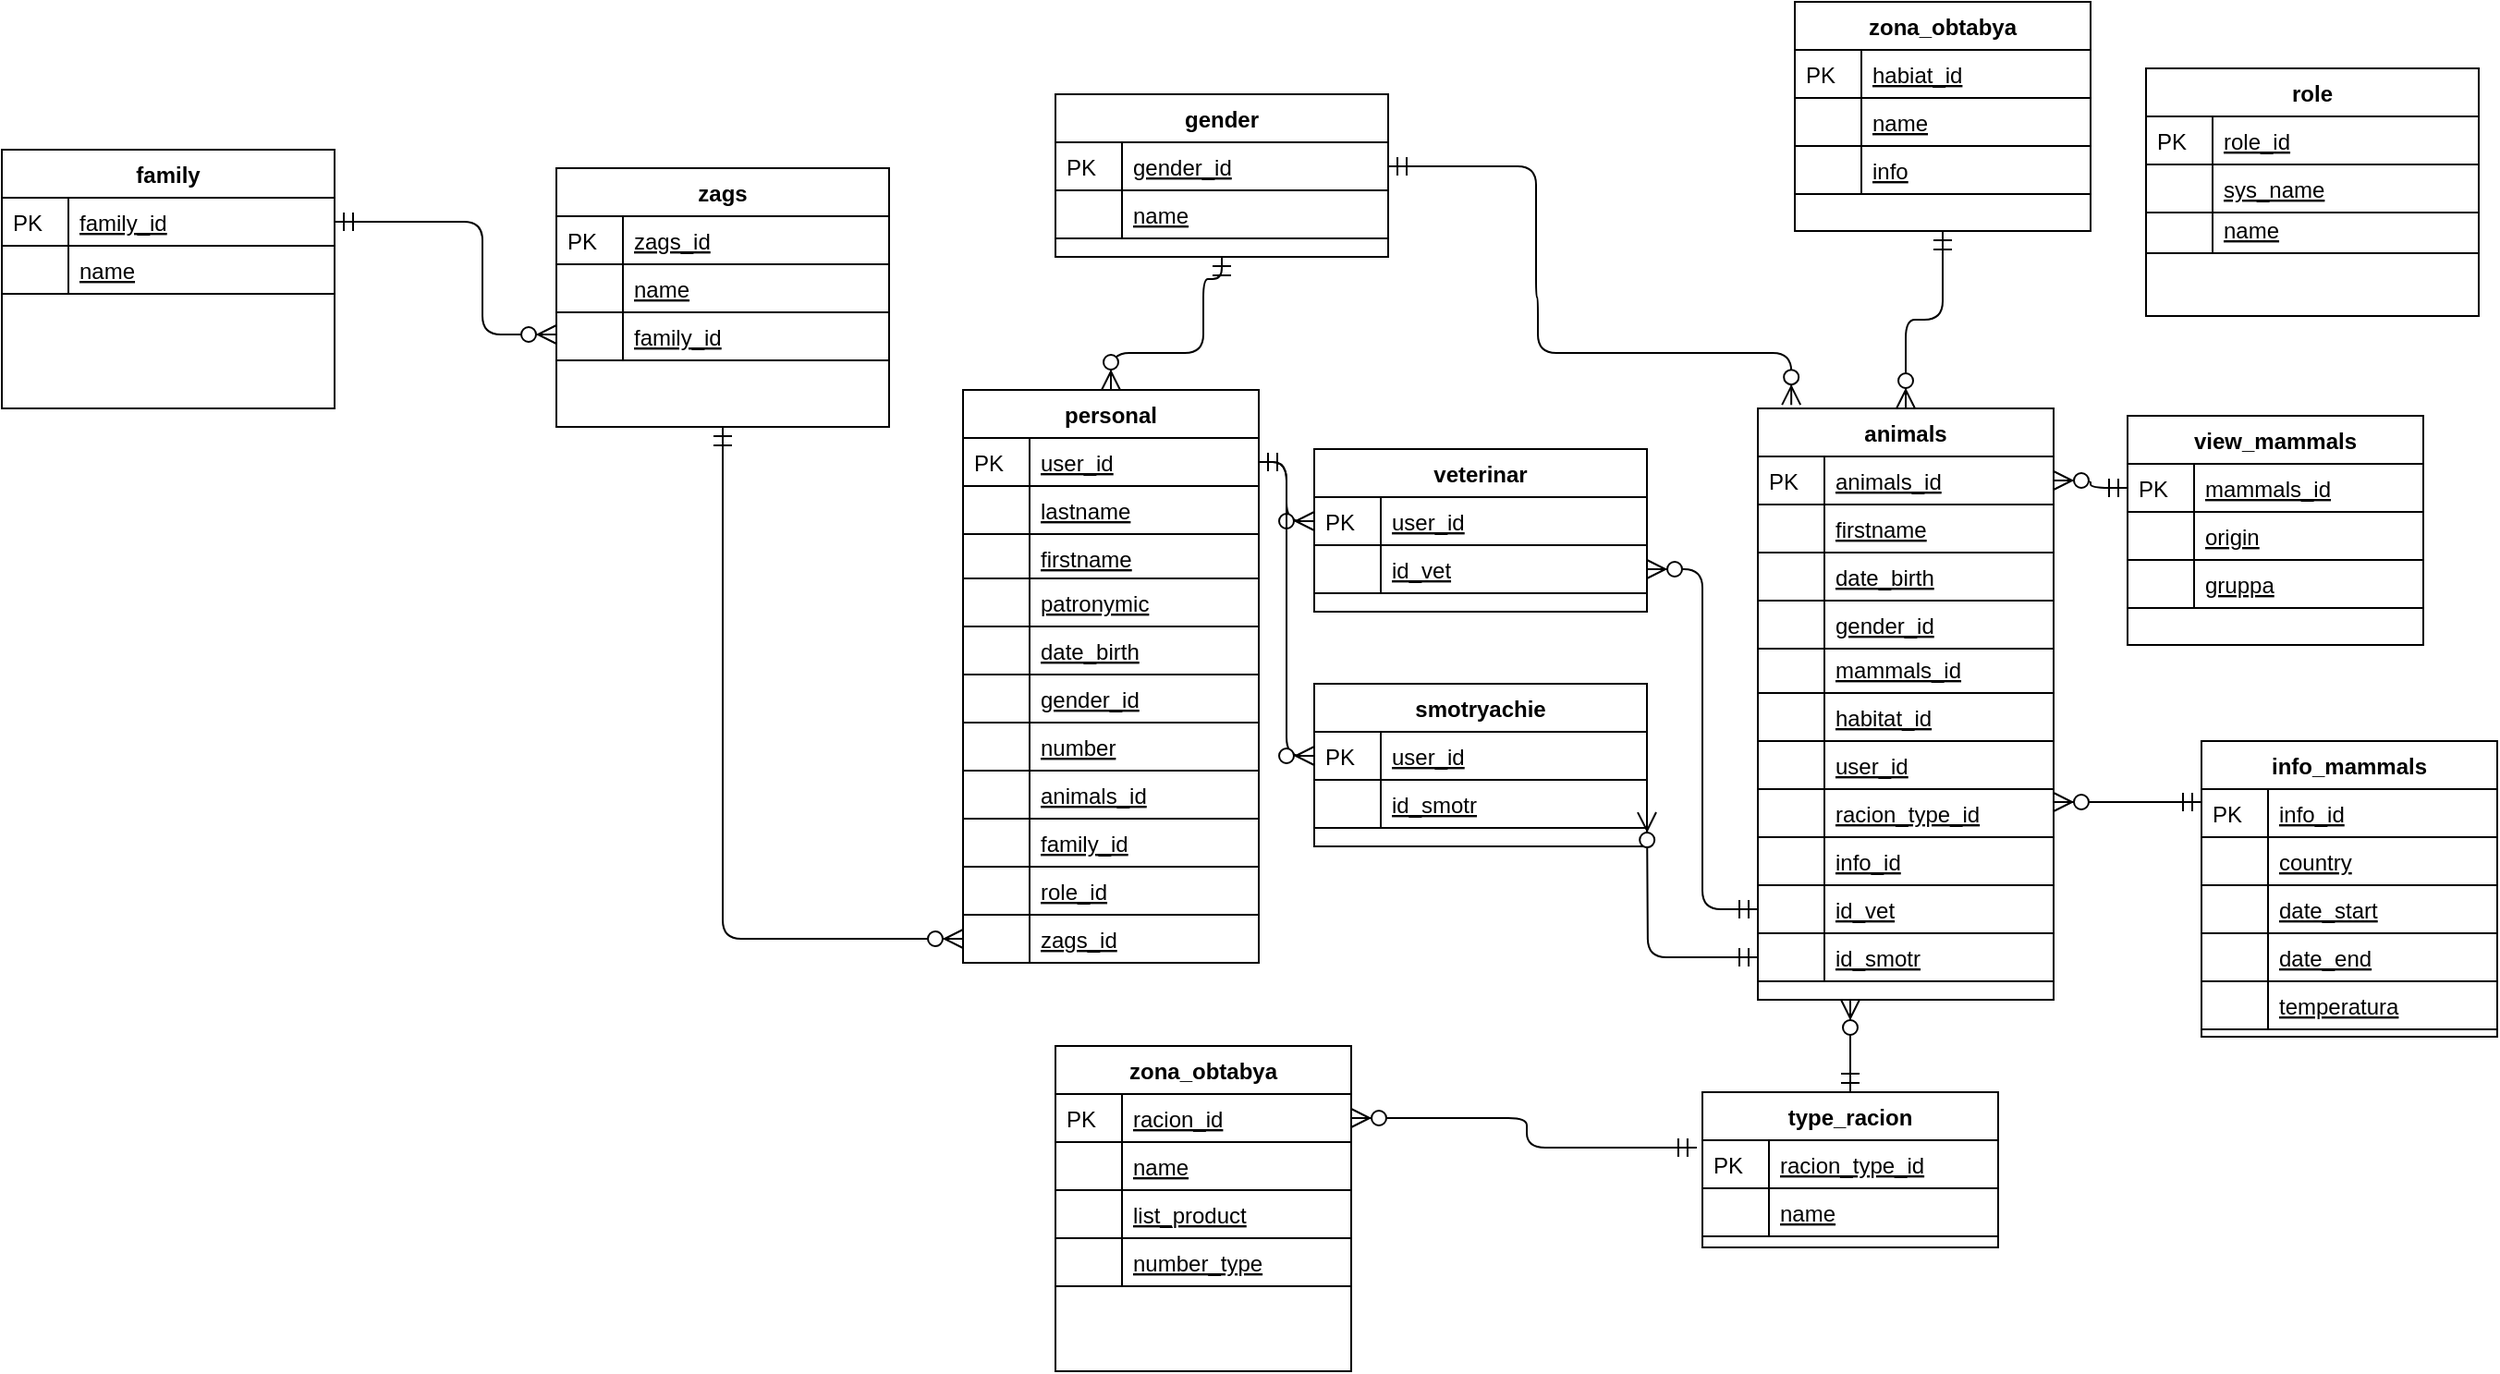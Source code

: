 <mxfile version="13.1.14" type="device"><diagram id="C5RBs43oDa-KdzZeNtuy" name="Page-1"><mxGraphModel dx="2858" dy="2233" grid="1" gridSize="10" guides="1" tooltips="1" connect="1" arrows="1" fold="1" page="1" pageScale="1" pageWidth="827" pageHeight="1169" math="0" shadow="0"><root><mxCell id="WIyWlLk6GJQsqaUBKTNV-0"/><mxCell id="WIyWlLk6GJQsqaUBKTNV-1" parent="WIyWlLk6GJQsqaUBKTNV-0"/><mxCell id="k5dxkD3TP-Upw1OrY1MJ-36" value="mammals_id" style="shape=partialRectangle;top=0;left=0;right=0;bottom=1;align=left;verticalAlign=top;fillColor=none;spacingLeft=40;spacingRight=4;overflow=hidden;rotatable=0;points=[[0,0.5],[1,0.5]];portConstraint=eastwest;dropTarget=0;rounded=0;shadow=0;strokeWidth=1;fontStyle=4" vertex="1" parent="WIyWlLk6GJQsqaUBKTNV-1"><mxGeometry x="510" y="-802" width="160" height="26" as="geometry"/></mxCell><mxCell id="k5dxkD3TP-Upw1OrY1MJ-37" value="" style="shape=partialRectangle;top=0;left=0;bottom=0;fillColor=none;align=left;verticalAlign=top;spacingLeft=4;spacingRight=4;overflow=hidden;rotatable=0;points=[];portConstraint=eastwest;part=1;" vertex="1" connectable="0" parent="k5dxkD3TP-Upw1OrY1MJ-36"><mxGeometry width="36" height="26" as="geometry"/></mxCell><mxCell id="k5dxkD3TP-Upw1OrY1MJ-38" value="user_id" style="shape=partialRectangle;top=0;left=0;right=0;bottom=1;align=left;verticalAlign=top;fillColor=none;spacingLeft=40;spacingRight=4;overflow=hidden;rotatable=0;points=[[0,0.5],[1,0.5]];portConstraint=eastwest;dropTarget=0;rounded=0;shadow=0;strokeWidth=1;fontStyle=4" vertex="1" parent="WIyWlLk6GJQsqaUBKTNV-1"><mxGeometry x="510" y="-750" width="160" height="26" as="geometry"/></mxCell><mxCell id="k5dxkD3TP-Upw1OrY1MJ-39" value="" style="shape=partialRectangle;top=0;left=0;bottom=0;fillColor=none;align=left;verticalAlign=top;spacingLeft=4;spacingRight=4;overflow=hidden;rotatable=0;points=[];portConstraint=eastwest;part=1;" vertex="1" connectable="0" parent="k5dxkD3TP-Upw1OrY1MJ-38"><mxGeometry width="36" height="26" as="geometry"/></mxCell><mxCell id="k5dxkD3TP-Upw1OrY1MJ-42" value="habitat_id" style="shape=partialRectangle;top=0;left=0;right=0;bottom=1;align=left;verticalAlign=top;fillColor=none;spacingLeft=40;spacingRight=4;overflow=hidden;rotatable=0;points=[[0,0.5],[1,0.5]];portConstraint=eastwest;dropTarget=0;rounded=0;shadow=0;strokeWidth=1;fontStyle=4" vertex="1" parent="WIyWlLk6GJQsqaUBKTNV-1"><mxGeometry x="510" y="-776" width="160" height="26" as="geometry"/></mxCell><mxCell id="k5dxkD3TP-Upw1OrY1MJ-43" value="" style="shape=partialRectangle;top=0;left=0;bottom=0;fillColor=none;align=left;verticalAlign=top;spacingLeft=4;spacingRight=4;overflow=hidden;rotatable=0;points=[];portConstraint=eastwest;part=1;" vertex="1" connectable="0" parent="k5dxkD3TP-Upw1OrY1MJ-42"><mxGeometry width="36" height="26" as="geometry"/></mxCell><mxCell id="k5dxkD3TP-Upw1OrY1MJ-46" value="racion_type_id" style="shape=partialRectangle;top=0;left=0;right=0;bottom=1;align=left;verticalAlign=top;fillColor=none;spacingLeft=40;spacingRight=4;overflow=hidden;rotatable=0;points=[[0,0.5],[1,0.5]];portConstraint=eastwest;dropTarget=0;rounded=0;shadow=0;strokeWidth=1;fontStyle=4" vertex="1" parent="WIyWlLk6GJQsqaUBKTNV-1"><mxGeometry x="510" y="-724" width="160" height="26" as="geometry"/></mxCell><mxCell id="k5dxkD3TP-Upw1OrY1MJ-47" value="" style="shape=partialRectangle;top=0;left=0;bottom=0;fillColor=none;align=left;verticalAlign=top;spacingLeft=4;spacingRight=4;overflow=hidden;rotatable=0;points=[];portConstraint=eastwest;part=1;" vertex="1" connectable="0" parent="k5dxkD3TP-Upw1OrY1MJ-46"><mxGeometry width="36" height="26" as="geometry"/></mxCell><mxCell id="k5dxkD3TP-Upw1OrY1MJ-48" value="animals_id" style="shape=partialRectangle;top=0;left=0;right=0;bottom=1;align=left;verticalAlign=top;fillColor=none;spacingLeft=40;spacingRight=4;overflow=hidden;rotatable=0;points=[[0,0.5],[1,0.5]];portConstraint=eastwest;dropTarget=0;rounded=0;shadow=0;strokeWidth=1;fontStyle=4" vertex="1" parent="WIyWlLk6GJQsqaUBKTNV-1"><mxGeometry x="80" y="-734" width="160" height="26" as="geometry"/></mxCell><mxCell id="k5dxkD3TP-Upw1OrY1MJ-49" value="" style="shape=partialRectangle;top=0;left=0;bottom=0;fillColor=none;align=left;verticalAlign=top;spacingLeft=4;spacingRight=4;overflow=hidden;rotatable=0;points=[];portConstraint=eastwest;part=1;" vertex="1" connectable="0" parent="k5dxkD3TP-Upw1OrY1MJ-48"><mxGeometry width="36" height="26" as="geometry"/></mxCell><mxCell id="k5dxkD3TP-Upw1OrY1MJ-14" value="gender_id" style="shape=partialRectangle;top=0;left=0;right=0;bottom=1;align=left;verticalAlign=top;fillColor=none;spacingLeft=40;spacingRight=4;overflow=hidden;rotatable=0;points=[[0,0.5],[1,0.5]];portConstraint=eastwest;dropTarget=0;rounded=0;shadow=0;strokeWidth=1;fontStyle=4" vertex="1" parent="WIyWlLk6GJQsqaUBKTNV-1"><mxGeometry x="80" y="-786" width="160" height="26" as="geometry"/></mxCell><mxCell id="k5dxkD3TP-Upw1OrY1MJ-15" value="" style="shape=partialRectangle;top=0;left=0;bottom=0;fillColor=none;align=left;verticalAlign=top;spacingLeft=4;spacingRight=4;overflow=hidden;rotatable=0;points=[];portConstraint=eastwest;part=1;" vertex="1" connectable="0" parent="k5dxkD3TP-Upw1OrY1MJ-14"><mxGeometry width="36" height="26" as="geometry"/></mxCell><mxCell id="k5dxkD3TP-Upw1OrY1MJ-12" value="number" style="shape=partialRectangle;top=0;left=0;right=0;bottom=1;align=left;verticalAlign=top;fillColor=none;spacingLeft=40;spacingRight=4;overflow=hidden;rotatable=0;points=[[0,0.5],[1,0.5]];portConstraint=eastwest;dropTarget=0;rounded=0;shadow=0;strokeWidth=1;fontStyle=4" vertex="1" parent="WIyWlLk6GJQsqaUBKTNV-1"><mxGeometry x="80" y="-760" width="160" height="26" as="geometry"/></mxCell><mxCell id="k5dxkD3TP-Upw1OrY1MJ-13" value="" style="shape=partialRectangle;top=0;left=0;bottom=0;fillColor=none;align=left;verticalAlign=top;spacingLeft=4;spacingRight=4;overflow=hidden;rotatable=0;points=[];portConstraint=eastwest;part=1;" vertex="1" connectable="0" parent="k5dxkD3TP-Upw1OrY1MJ-12"><mxGeometry width="36" height="26" as="geometry"/></mxCell><mxCell id="k5dxkD3TP-Upw1OrY1MJ-18" value="family_id" style="shape=partialRectangle;top=0;left=0;right=0;bottom=1;align=left;verticalAlign=top;fillColor=none;spacingLeft=40;spacingRight=4;overflow=hidden;rotatable=0;points=[[0,0.5],[1,0.5]];portConstraint=eastwest;dropTarget=0;rounded=0;shadow=0;strokeWidth=1;fontStyle=4" vertex="1" parent="WIyWlLk6GJQsqaUBKTNV-1"><mxGeometry x="80" y="-708" width="160" height="26" as="geometry"/></mxCell><mxCell id="k5dxkD3TP-Upw1OrY1MJ-19" value="" style="shape=partialRectangle;top=0;left=0;bottom=0;fillColor=none;align=left;verticalAlign=top;spacingLeft=4;spacingRight=4;overflow=hidden;rotatable=0;points=[];portConstraint=eastwest;part=1;" vertex="1" connectable="0" parent="k5dxkD3TP-Upw1OrY1MJ-18"><mxGeometry width="36" height="26" as="geometry"/></mxCell><mxCell id="k5dxkD3TP-Upw1OrY1MJ-22" value="role_id" style="shape=partialRectangle;top=0;left=0;right=0;bottom=1;align=left;verticalAlign=top;fillColor=none;spacingLeft=40;spacingRight=4;overflow=hidden;rotatable=0;points=[[0,0.5],[1,0.5]];portConstraint=eastwest;dropTarget=0;rounded=0;shadow=0;strokeWidth=1;fontStyle=4" vertex="1" parent="WIyWlLk6GJQsqaUBKTNV-1"><mxGeometry x="80" y="-682" width="160" height="26" as="geometry"/></mxCell><mxCell id="k5dxkD3TP-Upw1OrY1MJ-23" value="" style="shape=partialRectangle;top=0;left=0;bottom=0;fillColor=none;align=left;verticalAlign=top;spacingLeft=4;spacingRight=4;overflow=hidden;rotatable=0;points=[];portConstraint=eastwest;part=1;" vertex="1" connectable="0" parent="k5dxkD3TP-Upw1OrY1MJ-22"><mxGeometry width="36" height="26" as="geometry"/></mxCell><mxCell id="k5dxkD3TP-Upw1OrY1MJ-8" value="date_birth" style="shape=partialRectangle;top=0;left=0;right=0;bottom=1;align=left;verticalAlign=top;fillColor=none;spacingLeft=40;spacingRight=4;overflow=hidden;rotatable=0;points=[[0,0.5],[1,0.5]];portConstraint=eastwest;dropTarget=0;rounded=0;shadow=0;strokeWidth=1;fontStyle=4" vertex="1" parent="WIyWlLk6GJQsqaUBKTNV-1"><mxGeometry x="80" y="-812" width="160" height="26" as="geometry"/></mxCell><mxCell id="k5dxkD3TP-Upw1OrY1MJ-9" value="" style="shape=partialRectangle;top=0;left=0;bottom=0;fillColor=none;align=left;verticalAlign=top;spacingLeft=4;spacingRight=4;overflow=hidden;rotatable=0;points=[];portConstraint=eastwest;part=1;" vertex="1" connectable="0" parent="k5dxkD3TP-Upw1OrY1MJ-8"><mxGeometry width="36" height="26" as="geometry"/></mxCell><mxCell id="k5dxkD3TP-Upw1OrY1MJ-2" value="zags_id" style="shape=partialRectangle;top=0;left=0;right=0;bottom=1;align=left;verticalAlign=top;fillColor=none;spacingLeft=40;spacingRight=4;overflow=hidden;rotatable=0;points=[[0,0.5],[1,0.5]];portConstraint=eastwest;dropTarget=0;rounded=0;shadow=0;strokeWidth=1;fontStyle=4" vertex="1" parent="WIyWlLk6GJQsqaUBKTNV-1"><mxGeometry x="80" y="-656" width="160" height="26" as="geometry"/></mxCell><mxCell id="k5dxkD3TP-Upw1OrY1MJ-3" value="" style="shape=partialRectangle;top=0;left=0;bottom=0;fillColor=none;align=left;verticalAlign=top;spacingLeft=4;spacingRight=4;overflow=hidden;rotatable=0;points=[];portConstraint=eastwest;part=1;" vertex="1" connectable="0" parent="k5dxkD3TP-Upw1OrY1MJ-2"><mxGeometry width="36" height="26" as="geometry"/></mxCell><mxCell id="k5dxkD3TP-Upw1OrY1MJ-50" value="info_id" style="shape=partialRectangle;top=0;left=0;right=0;bottom=1;align=left;verticalAlign=top;fillColor=none;spacingLeft=40;spacingRight=4;overflow=hidden;rotatable=0;points=[[0,0.5],[1,0.5]];portConstraint=eastwest;dropTarget=0;rounded=0;shadow=0;strokeWidth=1;fontStyle=4" vertex="1" parent="WIyWlLk6GJQsqaUBKTNV-1"><mxGeometry x="510" y="-698" width="160" height="26" as="geometry"/></mxCell><mxCell id="k5dxkD3TP-Upw1OrY1MJ-51" value="" style="shape=partialRectangle;top=0;left=0;bottom=0;fillColor=none;align=left;verticalAlign=top;spacingLeft=4;spacingRight=4;overflow=hidden;rotatable=0;points=[];portConstraint=eastwest;part=1;" vertex="1" connectable="0" parent="k5dxkD3TP-Upw1OrY1MJ-50"><mxGeometry width="36" height="26" as="geometry"/></mxCell><mxCell id="k5dxkD3TP-Upw1OrY1MJ-52" value="gender" style="swimlane;fontStyle=1;childLayout=stackLayout;horizontal=1;startSize=26;horizontalStack=0;resizeParent=1;resizeLast=0;collapsible=1;marginBottom=0;rounded=0;shadow=0;strokeWidth=1;" vertex="1" parent="WIyWlLk6GJQsqaUBKTNV-1"><mxGeometry x="130" y="-1100" width="180" height="88" as="geometry"><mxRectangle x="260" y="80" width="160" height="26" as="alternateBounds"/></mxGeometry></mxCell><mxCell id="k5dxkD3TP-Upw1OrY1MJ-62" value="gender_id" style="shape=partialRectangle;top=0;left=0;right=0;bottom=1;align=left;verticalAlign=top;fillColor=none;spacingLeft=40;spacingRight=4;overflow=hidden;rotatable=0;points=[[0,0.5],[1,0.5]];portConstraint=eastwest;dropTarget=0;rounded=0;shadow=0;strokeWidth=1;fontStyle=4" vertex="1" parent="k5dxkD3TP-Upw1OrY1MJ-52"><mxGeometry y="26" width="180" height="26" as="geometry"/></mxCell><mxCell id="k5dxkD3TP-Upw1OrY1MJ-63" value="PK" style="shape=partialRectangle;top=0;left=0;bottom=0;fillColor=none;align=left;verticalAlign=top;spacingLeft=4;spacingRight=4;overflow=hidden;rotatable=0;points=[];portConstraint=eastwest;part=1;" vertex="1" connectable="0" parent="k5dxkD3TP-Upw1OrY1MJ-62"><mxGeometry width="36" height="26" as="geometry"/></mxCell><mxCell id="k5dxkD3TP-Upw1OrY1MJ-64" value="name" style="shape=partialRectangle;top=0;left=0;right=0;bottom=1;align=left;verticalAlign=top;fillColor=none;spacingLeft=40;spacingRight=4;overflow=hidden;rotatable=0;points=[[0,0.5],[1,0.5]];portConstraint=eastwest;dropTarget=0;rounded=0;shadow=0;strokeWidth=1;fontStyle=4" vertex="1" parent="k5dxkD3TP-Upw1OrY1MJ-52"><mxGeometry y="52" width="180" height="26" as="geometry"/></mxCell><mxCell id="k5dxkD3TP-Upw1OrY1MJ-65" value="" style="shape=partialRectangle;top=0;left=0;bottom=0;fillColor=none;align=left;verticalAlign=top;spacingLeft=4;spacingRight=4;overflow=hidden;rotatable=0;points=[];portConstraint=eastwest;part=1;" vertex="1" connectable="0" parent="k5dxkD3TP-Upw1OrY1MJ-64"><mxGeometry width="36" height="26" as="geometry"/></mxCell><mxCell id="k5dxkD3TP-Upw1OrY1MJ-67" value="" style="edgeStyle=orthogonalEdgeStyle;endArrow=ERzeroToMany;startArrow=ERmandOne;shadow=0;strokeWidth=1;endSize=8;startSize=8;exitX=0.5;exitY=1;exitDx=0;exitDy=0;entryX=0.5;entryY=0;entryDx=0;entryDy=0;" edge="1" parent="WIyWlLk6GJQsqaUBKTNV-1" source="k5dxkD3TP-Upw1OrY1MJ-52" target="zkfFHV4jXpPFQw0GAbJ--51"><mxGeometry width="100" height="100" relative="1" as="geometry"><mxPoint x="220" y="-970" as="sourcePoint"/><mxPoint x="160" y="-950" as="targetPoint"/><Array as="points"><mxPoint x="220" y="-1000"/><mxPoint x="210" y="-1000"/><mxPoint x="210" y="-960"/><mxPoint x="160" y="-960"/></Array></mxGeometry></mxCell><mxCell id="k5dxkD3TP-Upw1OrY1MJ-68" value="" style="edgeStyle=orthogonalEdgeStyle;endArrow=ERzeroToMany;startArrow=ERmandOne;shadow=0;strokeWidth=1;endSize=8;startSize=8;exitX=1;exitY=0.5;exitDx=0;exitDy=0;entryX=0.113;entryY=-0.006;entryDx=0;entryDy=0;entryPerimeter=0;" edge="1" parent="WIyWlLk6GJQsqaUBKTNV-1" source="k5dxkD3TP-Upw1OrY1MJ-62" target="zkfFHV4jXpPFQw0GAbJ--56"><mxGeometry width="100" height="100" relative="1" as="geometry"><mxPoint x="390" y="-1002" as="sourcePoint"/><mxPoint x="391" y="-950" as="targetPoint"/><Array as="points"><mxPoint x="390" y="-1061"/><mxPoint x="390" y="-990"/><mxPoint x="391" y="-990"/><mxPoint x="391" y="-960"/><mxPoint x="528" y="-960"/></Array></mxGeometry></mxCell><mxCell id="k5dxkD3TP-Upw1OrY1MJ-79" value="" style="edgeStyle=orthogonalEdgeStyle;endArrow=ERzeroToMany;startArrow=ERmandOne;shadow=0;strokeWidth=1;endSize=8;startSize=8;exitX=0.5;exitY=1;exitDx=0;exitDy=0;" edge="1" parent="WIyWlLk6GJQsqaUBKTNV-1" source="k5dxkD3TP-Upw1OrY1MJ-69" target="zkfFHV4jXpPFQw0GAbJ--56"><mxGeometry width="100" height="100" relative="1" as="geometry"><mxPoint x="410" y="-881" as="sourcePoint"/><mxPoint x="490" y="-881" as="targetPoint"/></mxGeometry></mxCell><mxCell id="k5dxkD3TP-Upw1OrY1MJ-88" value="" style="edgeStyle=orthogonalEdgeStyle;endArrow=ERzeroToMany;startArrow=ERmandOne;shadow=0;strokeWidth=1;endSize=8;startSize=8;exitX=0.5;exitY=0;exitDx=0;exitDy=0;" edge="1" parent="WIyWlLk6GJQsqaUBKTNV-1" source="k5dxkD3TP-Upw1OrY1MJ-80"><mxGeometry width="100" height="100" relative="1" as="geometry"><mxPoint x="410" y="-881" as="sourcePoint"/><mxPoint x="560" y="-610" as="targetPoint"/></mxGeometry></mxCell><mxCell id="k5dxkD3TP-Upw1OrY1MJ-89" value="zona_obtabya" style="swimlane;fontStyle=1;childLayout=stackLayout;horizontal=1;startSize=26;horizontalStack=0;resizeParent=1;resizeLast=0;collapsible=1;marginBottom=0;rounded=0;shadow=0;strokeWidth=1;" vertex="1" parent="WIyWlLk6GJQsqaUBKTNV-1"><mxGeometry x="130" y="-585" width="160" height="176" as="geometry"><mxRectangle x="260" y="80" width="160" height="26" as="alternateBounds"/></mxGeometry></mxCell><mxCell id="k5dxkD3TP-Upw1OrY1MJ-90" value="racion_id" style="shape=partialRectangle;top=0;left=0;right=0;bottom=1;align=left;verticalAlign=top;fillColor=none;spacingLeft=40;spacingRight=4;overflow=hidden;rotatable=0;points=[[0,0.5],[1,0.5]];portConstraint=eastwest;dropTarget=0;rounded=0;shadow=0;strokeWidth=1;fontStyle=4" vertex="1" parent="k5dxkD3TP-Upw1OrY1MJ-89"><mxGeometry y="26" width="160" height="26" as="geometry"/></mxCell><mxCell id="k5dxkD3TP-Upw1OrY1MJ-91" value="PK" style="shape=partialRectangle;top=0;left=0;bottom=0;fillColor=none;align=left;verticalAlign=top;spacingLeft=4;spacingRight=4;overflow=hidden;rotatable=0;points=[];portConstraint=eastwest;part=1;" vertex="1" connectable="0" parent="k5dxkD3TP-Upw1OrY1MJ-90"><mxGeometry width="36" height="26" as="geometry"/></mxCell><mxCell id="k5dxkD3TP-Upw1OrY1MJ-92" value="name" style="shape=partialRectangle;top=0;left=0;right=0;bottom=1;align=left;verticalAlign=top;fillColor=none;spacingLeft=40;spacingRight=4;overflow=hidden;rotatable=0;points=[[0,0.5],[1,0.5]];portConstraint=eastwest;dropTarget=0;rounded=0;shadow=0;strokeWidth=1;fontStyle=4" vertex="1" parent="k5dxkD3TP-Upw1OrY1MJ-89"><mxGeometry y="52" width="160" height="26" as="geometry"/></mxCell><mxCell id="k5dxkD3TP-Upw1OrY1MJ-93" value="" style="shape=partialRectangle;top=0;left=0;bottom=0;fillColor=none;align=left;verticalAlign=top;spacingLeft=4;spacingRight=4;overflow=hidden;rotatable=0;points=[];portConstraint=eastwest;part=1;" vertex="1" connectable="0" parent="k5dxkD3TP-Upw1OrY1MJ-92"><mxGeometry width="36" height="26" as="geometry"/></mxCell><mxCell id="k5dxkD3TP-Upw1OrY1MJ-94" value="list_product" style="shape=partialRectangle;top=0;left=0;right=0;bottom=1;align=left;verticalAlign=top;fillColor=none;spacingLeft=40;spacingRight=4;overflow=hidden;rotatable=0;points=[[0,0.5],[1,0.5]];portConstraint=eastwest;dropTarget=0;rounded=0;shadow=0;strokeWidth=1;fontStyle=4" vertex="1" parent="k5dxkD3TP-Upw1OrY1MJ-89"><mxGeometry y="78" width="160" height="26" as="geometry"/></mxCell><mxCell id="k5dxkD3TP-Upw1OrY1MJ-95" value="" style="shape=partialRectangle;top=0;left=0;bottom=0;fillColor=none;align=left;verticalAlign=top;spacingLeft=4;spacingRight=4;overflow=hidden;rotatable=0;points=[];portConstraint=eastwest;part=1;" vertex="1" connectable="0" parent="k5dxkD3TP-Upw1OrY1MJ-94"><mxGeometry width="36" height="26" as="geometry"/></mxCell><mxCell id="k5dxkD3TP-Upw1OrY1MJ-97" value="number_type" style="shape=partialRectangle;top=0;left=0;right=0;bottom=1;align=left;verticalAlign=top;fillColor=none;spacingLeft=40;spacingRight=4;overflow=hidden;rotatable=0;points=[[0,0.5],[1,0.5]];portConstraint=eastwest;dropTarget=0;rounded=0;shadow=0;strokeWidth=1;fontStyle=4" vertex="1" parent="k5dxkD3TP-Upw1OrY1MJ-89"><mxGeometry y="104" width="160" height="26" as="geometry"/></mxCell><mxCell id="k5dxkD3TP-Upw1OrY1MJ-98" value="" style="shape=partialRectangle;top=0;left=0;bottom=0;fillColor=none;align=left;verticalAlign=top;spacingLeft=4;spacingRight=4;overflow=hidden;rotatable=0;points=[];portConstraint=eastwest;part=1;" vertex="1" connectable="0" parent="k5dxkD3TP-Upw1OrY1MJ-97"><mxGeometry width="36" height="26" as="geometry"/></mxCell><mxCell id="k5dxkD3TP-Upw1OrY1MJ-96" value="" style="shape=partialRectangle;top=0;left=0;right=0;bottom=0;align=left;verticalAlign=top;fillColor=none;spacingLeft=40;spacingRight=4;overflow=hidden;rotatable=0;points=[[0,0.5],[1,0.5]];portConstraint=eastwest;dropTarget=0;rounded=0;shadow=0;strokeWidth=1;" vertex="1" parent="k5dxkD3TP-Upw1OrY1MJ-89"><mxGeometry y="130" width="160" height="46" as="geometry"/></mxCell><mxCell id="k5dxkD3TP-Upw1OrY1MJ-99" value="" style="edgeStyle=orthogonalEdgeStyle;endArrow=ERzeroToMany;startArrow=ERmandOne;shadow=0;strokeWidth=1;endSize=8;startSize=8;exitX=-0.019;exitY=0.154;exitDx=0;exitDy=0;entryX=1;entryY=0.5;entryDx=0;entryDy=0;exitPerimeter=0;" edge="1" parent="WIyWlLk6GJQsqaUBKTNV-1" source="k5dxkD3TP-Upw1OrY1MJ-81" target="k5dxkD3TP-Upw1OrY1MJ-90"><mxGeometry width="100" height="100" relative="1" as="geometry"><mxPoint x="460" y="-560" as="sourcePoint"/><mxPoint x="460" y="-670" as="targetPoint"/></mxGeometry></mxCell><mxCell id="k5dxkD3TP-Upw1OrY1MJ-108" value="" style="edgeStyle=orthogonalEdgeStyle;endArrow=ERzeroToMany;startArrow=ERmandOne;shadow=0;strokeWidth=1;endSize=8;startSize=8;exitX=0;exitY=0.5;exitDx=0;exitDy=0;entryX=1;entryY=0.5;entryDx=0;entryDy=0;" edge="1" parent="WIyWlLk6GJQsqaUBKTNV-1" source="k5dxkD3TP-Upw1OrY1MJ-101" target="zkfFHV4jXpPFQw0GAbJ--57"><mxGeometry width="100" height="100" relative="1" as="geometry"><mxPoint x="410" y="-881" as="sourcePoint"/><mxPoint x="490" y="-881" as="targetPoint"/></mxGeometry></mxCell><mxCell id="k5dxkD3TP-Upw1OrY1MJ-117" value="" style="edgeStyle=orthogonalEdgeStyle;endArrow=ERzeroToMany;startArrow=ERmandOne;shadow=0;strokeWidth=1;endSize=8;startSize=8;exitX=0;exitY=0.5;exitDx=0;exitDy=0;" edge="1" parent="WIyWlLk6GJQsqaUBKTNV-1"><mxGeometry width="100" height="100" relative="1" as="geometry"><mxPoint x="750" y="-717.01" as="sourcePoint"/><mxPoint x="670" y="-717" as="targetPoint"/></mxGeometry></mxCell><mxCell id="k5dxkD3TP-Upw1OrY1MJ-121" value="temperatura" style="shape=partialRectangle;top=0;left=0;right=0;bottom=1;align=left;verticalAlign=top;fillColor=none;spacingLeft=40;spacingRight=4;overflow=hidden;rotatable=0;points=[[0,0.5],[1,0.5]];portConstraint=eastwest;dropTarget=0;rounded=0;shadow=0;strokeWidth=1;fontStyle=4" vertex="1" parent="WIyWlLk6GJQsqaUBKTNV-1"><mxGeometry x="750" y="-620" width="160" height="26" as="geometry"/></mxCell><mxCell id="k5dxkD3TP-Upw1OrY1MJ-122" value="" style="shape=partialRectangle;top=0;left=0;bottom=0;fillColor=none;align=left;verticalAlign=top;spacingLeft=4;spacingRight=4;overflow=hidden;rotatable=0;points=[];portConstraint=eastwest;part=1;" vertex="1" connectable="0" parent="k5dxkD3TP-Upw1OrY1MJ-121"><mxGeometry width="36" height="26" as="geometry"/></mxCell><mxCell id="k5dxkD3TP-Upw1OrY1MJ-123" value="zags" style="swimlane;fontStyle=1;childLayout=stackLayout;horizontal=1;startSize=26;horizontalStack=0;resizeParent=1;resizeLast=0;collapsible=1;marginBottom=0;rounded=0;shadow=0;strokeWidth=1;" vertex="1" parent="WIyWlLk6GJQsqaUBKTNV-1"><mxGeometry x="-140" y="-1060" width="180" height="140" as="geometry"><mxRectangle x="260" y="80" width="160" height="26" as="alternateBounds"/></mxGeometry></mxCell><mxCell id="k5dxkD3TP-Upw1OrY1MJ-124" value="zags_id" style="shape=partialRectangle;top=0;left=0;right=0;bottom=1;align=left;verticalAlign=top;fillColor=none;spacingLeft=40;spacingRight=4;overflow=hidden;rotatable=0;points=[[0,0.5],[1,0.5]];portConstraint=eastwest;dropTarget=0;rounded=0;shadow=0;strokeWidth=1;fontStyle=4" vertex="1" parent="k5dxkD3TP-Upw1OrY1MJ-123"><mxGeometry y="26" width="180" height="26" as="geometry"/></mxCell><mxCell id="k5dxkD3TP-Upw1OrY1MJ-125" value="PK" style="shape=partialRectangle;top=0;left=0;bottom=0;fillColor=none;align=left;verticalAlign=top;spacingLeft=4;spacingRight=4;overflow=hidden;rotatable=0;points=[];portConstraint=eastwest;part=1;" vertex="1" connectable="0" parent="k5dxkD3TP-Upw1OrY1MJ-124"><mxGeometry width="36" height="26" as="geometry"/></mxCell><mxCell id="k5dxkD3TP-Upw1OrY1MJ-126" value="name" style="shape=partialRectangle;top=0;left=0;right=0;bottom=1;align=left;verticalAlign=top;fillColor=none;spacingLeft=40;spacingRight=4;overflow=hidden;rotatable=0;points=[[0,0.5],[1,0.5]];portConstraint=eastwest;dropTarget=0;rounded=0;shadow=0;strokeWidth=1;fontStyle=4" vertex="1" parent="k5dxkD3TP-Upw1OrY1MJ-123"><mxGeometry y="52" width="180" height="26" as="geometry"/></mxCell><mxCell id="k5dxkD3TP-Upw1OrY1MJ-127" value="" style="shape=partialRectangle;top=0;left=0;bottom=0;fillColor=none;align=left;verticalAlign=top;spacingLeft=4;spacingRight=4;overflow=hidden;rotatable=0;points=[];portConstraint=eastwest;part=1;" vertex="1" connectable="0" parent="k5dxkD3TP-Upw1OrY1MJ-126"><mxGeometry width="36" height="26" as="geometry"/></mxCell><mxCell id="k5dxkD3TP-Upw1OrY1MJ-128" value="family_id" style="shape=partialRectangle;top=0;left=0;right=0;bottom=1;align=left;verticalAlign=top;fillColor=none;spacingLeft=40;spacingRight=4;overflow=hidden;rotatable=0;points=[[0,0.5],[1,0.5]];portConstraint=eastwest;dropTarget=0;rounded=0;shadow=0;strokeWidth=1;fontStyle=4" vertex="1" parent="k5dxkD3TP-Upw1OrY1MJ-123"><mxGeometry y="78" width="180" height="26" as="geometry"/></mxCell><mxCell id="k5dxkD3TP-Upw1OrY1MJ-129" value="" style="shape=partialRectangle;top=0;left=0;bottom=0;fillColor=none;align=left;verticalAlign=top;spacingLeft=4;spacingRight=4;overflow=hidden;rotatable=0;points=[];portConstraint=eastwest;part=1;" vertex="1" connectable="0" parent="k5dxkD3TP-Upw1OrY1MJ-128"><mxGeometry width="36" height="26" as="geometry"/></mxCell><mxCell id="k5dxkD3TP-Upw1OrY1MJ-130" value="" style="edgeStyle=orthogonalEdgeStyle;endArrow=ERzeroToMany;startArrow=ERmandOne;shadow=0;strokeWidth=1;endSize=8;startSize=8;exitX=0.5;exitY=1;exitDx=0;exitDy=0;" edge="1" parent="WIyWlLk6GJQsqaUBKTNV-1" source="k5dxkD3TP-Upw1OrY1MJ-123"><mxGeometry width="100" height="100" relative="1" as="geometry"><mxPoint x="50" y="-643.42" as="sourcePoint"/><mxPoint x="80" y="-643" as="targetPoint"/><Array as="points"><mxPoint x="-50" y="-643"/></Array></mxGeometry></mxCell><mxCell id="k5dxkD3TP-Upw1OrY1MJ-131" value="family" style="swimlane;fontStyle=1;childLayout=stackLayout;horizontal=1;startSize=26;horizontalStack=0;resizeParent=1;resizeLast=0;collapsible=1;marginBottom=0;rounded=0;shadow=0;strokeWidth=1;" vertex="1" parent="WIyWlLk6GJQsqaUBKTNV-1"><mxGeometry x="-440" y="-1070" width="180" height="140" as="geometry"><mxRectangle x="260" y="80" width="160" height="26" as="alternateBounds"/></mxGeometry></mxCell><mxCell id="k5dxkD3TP-Upw1OrY1MJ-132" value="family_id" style="shape=partialRectangle;top=0;left=0;right=0;bottom=1;align=left;verticalAlign=top;fillColor=none;spacingLeft=40;spacingRight=4;overflow=hidden;rotatable=0;points=[[0,0.5],[1,0.5]];portConstraint=eastwest;dropTarget=0;rounded=0;shadow=0;strokeWidth=1;fontStyle=4" vertex="1" parent="k5dxkD3TP-Upw1OrY1MJ-131"><mxGeometry y="26" width="180" height="26" as="geometry"/></mxCell><mxCell id="k5dxkD3TP-Upw1OrY1MJ-133" value="PK" style="shape=partialRectangle;top=0;left=0;bottom=0;fillColor=none;align=left;verticalAlign=top;spacingLeft=4;spacingRight=4;overflow=hidden;rotatable=0;points=[];portConstraint=eastwest;part=1;" vertex="1" connectable="0" parent="k5dxkD3TP-Upw1OrY1MJ-132"><mxGeometry width="36" height="26" as="geometry"/></mxCell><mxCell id="k5dxkD3TP-Upw1OrY1MJ-134" value="name" style="shape=partialRectangle;top=0;left=0;right=0;bottom=1;align=left;verticalAlign=top;fillColor=none;spacingLeft=40;spacingRight=4;overflow=hidden;rotatable=0;points=[[0,0.5],[1,0.5]];portConstraint=eastwest;dropTarget=0;rounded=0;shadow=0;strokeWidth=1;fontStyle=4" vertex="1" parent="k5dxkD3TP-Upw1OrY1MJ-131"><mxGeometry y="52" width="180" height="26" as="geometry"/></mxCell><mxCell id="k5dxkD3TP-Upw1OrY1MJ-135" value="" style="shape=partialRectangle;top=0;left=0;bottom=0;fillColor=none;align=left;verticalAlign=top;spacingLeft=4;spacingRight=4;overflow=hidden;rotatable=0;points=[];portConstraint=eastwest;part=1;" vertex="1" connectable="0" parent="k5dxkD3TP-Upw1OrY1MJ-134"><mxGeometry width="36" height="26" as="geometry"/></mxCell><mxCell id="k5dxkD3TP-Upw1OrY1MJ-138" value="" style="edgeStyle=orthogonalEdgeStyle;endArrow=ERzeroToMany;startArrow=ERmandOne;shadow=0;strokeWidth=1;endSize=8;startSize=8;exitX=1;exitY=0.5;exitDx=0;exitDy=0;" edge="1" parent="WIyWlLk6GJQsqaUBKTNV-1" source="k5dxkD3TP-Upw1OrY1MJ-132"><mxGeometry width="100" height="100" relative="1" as="geometry"><mxPoint x="-220" y="-970" as="sourcePoint"/><mxPoint x="-140" y="-970" as="targetPoint"/><Array as="points"><mxPoint x="-180" y="-1031"/><mxPoint x="-180" y="-970"/></Array></mxGeometry></mxCell><mxCell id="k5dxkD3TP-Upw1OrY1MJ-144" value="name" style="shape=partialRectangle;top=0;left=0;right=0;bottom=1;align=left;verticalAlign=top;fillColor=none;spacingLeft=40;spacingRight=4;overflow=hidden;rotatable=0;points=[[0,0.5],[1,0.5]];portConstraint=eastwest;dropTarget=0;rounded=0;shadow=0;strokeWidth=1;fontStyle=4" vertex="1" parent="WIyWlLk6GJQsqaUBKTNV-1"><mxGeometry x="720" y="-1040" width="180" height="26" as="geometry"/></mxCell><mxCell id="k5dxkD3TP-Upw1OrY1MJ-145" value="" style="shape=partialRectangle;top=0;left=0;bottom=0;fillColor=none;align=left;verticalAlign=top;spacingLeft=4;spacingRight=4;overflow=hidden;rotatable=0;points=[];portConstraint=eastwest;part=1;" vertex="1" connectable="0" parent="k5dxkD3TP-Upw1OrY1MJ-144"><mxGeometry width="36" height="26" as="geometry"/></mxCell><mxCell id="zkfFHV4jXpPFQw0GAbJ--51" value="personal" style="swimlane;fontStyle=1;childLayout=stackLayout;horizontal=1;startSize=26;horizontalStack=0;resizeParent=1;resizeLast=0;collapsible=1;marginBottom=0;rounded=0;shadow=0;strokeWidth=1;" parent="WIyWlLk6GJQsqaUBKTNV-1" vertex="1"><mxGeometry x="80" y="-940" width="160" height="310" as="geometry"><mxRectangle x="20" y="80" width="160" height="26" as="alternateBounds"/></mxGeometry></mxCell><mxCell id="zkfFHV4jXpPFQw0GAbJ--52" value="user_id" style="shape=partialRectangle;top=0;left=0;right=0;bottom=1;align=left;verticalAlign=top;fillColor=none;spacingLeft=40;spacingRight=4;overflow=hidden;rotatable=0;points=[[0,0.5],[1,0.5]];portConstraint=eastwest;dropTarget=0;rounded=0;shadow=0;strokeWidth=1;fontStyle=4" parent="zkfFHV4jXpPFQw0GAbJ--51" vertex="1"><mxGeometry y="26" width="160" height="26" as="geometry"/></mxCell><mxCell id="zkfFHV4jXpPFQw0GAbJ--53" value="PK" style="shape=partialRectangle;top=0;left=0;bottom=0;fillColor=none;align=left;verticalAlign=top;spacingLeft=4;spacingRight=4;overflow=hidden;rotatable=0;points=[];portConstraint=eastwest;part=1;" parent="zkfFHV4jXpPFQw0GAbJ--52" vertex="1" connectable="0"><mxGeometry width="36" height="26" as="geometry"/></mxCell><mxCell id="k5dxkD3TP-Upw1OrY1MJ-24" value="lastname" style="shape=partialRectangle;top=0;left=0;right=0;bottom=1;align=left;verticalAlign=top;fillColor=none;spacingLeft=40;spacingRight=4;overflow=hidden;rotatable=0;points=[[0,0.5],[1,0.5]];portConstraint=eastwest;dropTarget=0;rounded=0;shadow=0;strokeWidth=1;fontStyle=4" vertex="1" parent="zkfFHV4jXpPFQw0GAbJ--51"><mxGeometry y="52" width="160" height="26" as="geometry"/></mxCell><mxCell id="k5dxkD3TP-Upw1OrY1MJ-25" value="" style="shape=partialRectangle;top=0;left=0;bottom=0;fillColor=none;align=left;verticalAlign=top;spacingLeft=4;spacingRight=4;overflow=hidden;rotatable=0;points=[];portConstraint=eastwest;part=1;" vertex="1" connectable="0" parent="k5dxkD3TP-Upw1OrY1MJ-24"><mxGeometry width="36" height="26" as="geometry"/></mxCell><mxCell id="k5dxkD3TP-Upw1OrY1MJ-4" value="firstname" style="shape=partialRectangle;top=0;left=0;right=0;bottom=1;align=left;verticalAlign=top;fillColor=none;spacingLeft=40;spacingRight=4;overflow=hidden;rotatable=0;points=[[0,0.5],[1,0.5]];portConstraint=eastwest;dropTarget=0;rounded=0;shadow=0;strokeWidth=1;fontStyle=4" vertex="1" parent="zkfFHV4jXpPFQw0GAbJ--51"><mxGeometry y="78" width="160" height="24" as="geometry"/></mxCell><mxCell id="k5dxkD3TP-Upw1OrY1MJ-5" value="" style="shape=partialRectangle;top=0;left=0;bottom=0;fillColor=none;align=left;verticalAlign=top;spacingLeft=4;spacingRight=4;overflow=hidden;rotatable=0;points=[];portConstraint=eastwest;part=1;" vertex="1" connectable="0" parent="k5dxkD3TP-Upw1OrY1MJ-4"><mxGeometry width="36" height="24" as="geometry"/></mxCell><mxCell id="k5dxkD3TP-Upw1OrY1MJ-6" value="patronymic" style="shape=partialRectangle;top=0;left=0;right=0;bottom=1;align=left;verticalAlign=top;fillColor=none;spacingLeft=40;spacingRight=4;overflow=hidden;rotatable=0;points=[[0,0.5],[1,0.5]];portConstraint=eastwest;dropTarget=0;rounded=0;shadow=0;strokeWidth=1;fontStyle=4" vertex="1" parent="zkfFHV4jXpPFQw0GAbJ--51"><mxGeometry y="102" width="160" height="26" as="geometry"/></mxCell><mxCell id="k5dxkD3TP-Upw1OrY1MJ-7" value="" style="shape=partialRectangle;top=0;left=0;bottom=0;fillColor=none;align=left;verticalAlign=top;spacingLeft=4;spacingRight=4;overflow=hidden;rotatable=0;points=[];portConstraint=eastwest;part=1;" vertex="1" connectable="0" parent="k5dxkD3TP-Upw1OrY1MJ-6"><mxGeometry width="36" height="26" as="geometry"/></mxCell><mxCell id="k5dxkD3TP-Upw1OrY1MJ-69" value="zona_obtabya" style="swimlane;fontStyle=1;childLayout=stackLayout;horizontal=1;startSize=26;horizontalStack=0;resizeParent=1;resizeLast=0;collapsible=1;marginBottom=0;rounded=0;shadow=0;strokeWidth=1;" vertex="1" parent="WIyWlLk6GJQsqaUBKTNV-1"><mxGeometry x="530" y="-1150" width="160" height="124" as="geometry"><mxRectangle x="260" y="80" width="160" height="26" as="alternateBounds"/></mxGeometry></mxCell><mxCell id="k5dxkD3TP-Upw1OrY1MJ-70" value="habiat_id" style="shape=partialRectangle;top=0;left=0;right=0;bottom=1;align=left;verticalAlign=top;fillColor=none;spacingLeft=40;spacingRight=4;overflow=hidden;rotatable=0;points=[[0,0.5],[1,0.5]];portConstraint=eastwest;dropTarget=0;rounded=0;shadow=0;strokeWidth=1;fontStyle=4" vertex="1" parent="k5dxkD3TP-Upw1OrY1MJ-69"><mxGeometry y="26" width="160" height="26" as="geometry"/></mxCell><mxCell id="k5dxkD3TP-Upw1OrY1MJ-71" value="PK" style="shape=partialRectangle;top=0;left=0;bottom=0;fillColor=none;align=left;verticalAlign=top;spacingLeft=4;spacingRight=4;overflow=hidden;rotatable=0;points=[];portConstraint=eastwest;part=1;" vertex="1" connectable="0" parent="k5dxkD3TP-Upw1OrY1MJ-70"><mxGeometry width="36" height="26" as="geometry"/></mxCell><mxCell id="k5dxkD3TP-Upw1OrY1MJ-72" value="name" style="shape=partialRectangle;top=0;left=0;right=0;bottom=1;align=left;verticalAlign=top;fillColor=none;spacingLeft=40;spacingRight=4;overflow=hidden;rotatable=0;points=[[0,0.5],[1,0.5]];portConstraint=eastwest;dropTarget=0;rounded=0;shadow=0;strokeWidth=1;fontStyle=4" vertex="1" parent="k5dxkD3TP-Upw1OrY1MJ-69"><mxGeometry y="52" width="160" height="26" as="geometry"/></mxCell><mxCell id="k5dxkD3TP-Upw1OrY1MJ-73" value="" style="shape=partialRectangle;top=0;left=0;bottom=0;fillColor=none;align=left;verticalAlign=top;spacingLeft=4;spacingRight=4;overflow=hidden;rotatable=0;points=[];portConstraint=eastwest;part=1;" vertex="1" connectable="0" parent="k5dxkD3TP-Upw1OrY1MJ-72"><mxGeometry width="36" height="26" as="geometry"/></mxCell><mxCell id="k5dxkD3TP-Upw1OrY1MJ-74" value="info" style="shape=partialRectangle;top=0;left=0;right=0;bottom=1;align=left;verticalAlign=top;fillColor=none;spacingLeft=40;spacingRight=4;overflow=hidden;rotatable=0;points=[[0,0.5],[1,0.5]];portConstraint=eastwest;dropTarget=0;rounded=0;shadow=0;strokeWidth=1;fontStyle=4" vertex="1" parent="k5dxkD3TP-Upw1OrY1MJ-69"><mxGeometry y="78" width="160" height="26" as="geometry"/></mxCell><mxCell id="k5dxkD3TP-Upw1OrY1MJ-75" value="" style="shape=partialRectangle;top=0;left=0;bottom=0;fillColor=none;align=left;verticalAlign=top;spacingLeft=4;spacingRight=4;overflow=hidden;rotatable=0;points=[];portConstraint=eastwest;part=1;" vertex="1" connectable="0" parent="k5dxkD3TP-Upw1OrY1MJ-74"><mxGeometry width="36" height="26" as="geometry"/></mxCell><mxCell id="k5dxkD3TP-Upw1OrY1MJ-78" value="" style="shape=partialRectangle;top=0;left=0;right=0;bottom=0;align=left;verticalAlign=top;fillColor=none;spacingLeft=40;spacingRight=4;overflow=hidden;rotatable=0;points=[[0,0.5],[1,0.5]];portConstraint=eastwest;dropTarget=0;rounded=0;shadow=0;strokeWidth=1;" vertex="1" parent="k5dxkD3TP-Upw1OrY1MJ-69"><mxGeometry y="104" width="160" height="20" as="geometry"/></mxCell><mxCell id="k5dxkD3TP-Upw1OrY1MJ-80" value="type_racion" style="swimlane;fontStyle=1;childLayout=stackLayout;horizontal=1;startSize=26;horizontalStack=0;resizeParent=1;resizeLast=0;collapsible=1;marginBottom=0;rounded=0;shadow=0;strokeWidth=1;" vertex="1" parent="WIyWlLk6GJQsqaUBKTNV-1"><mxGeometry x="480" y="-560" width="160" height="84" as="geometry"><mxRectangle x="260" y="80" width="160" height="26" as="alternateBounds"/></mxGeometry></mxCell><mxCell id="k5dxkD3TP-Upw1OrY1MJ-81" value="racion_type_id" style="shape=partialRectangle;top=0;left=0;right=0;bottom=1;align=left;verticalAlign=top;fillColor=none;spacingLeft=40;spacingRight=4;overflow=hidden;rotatable=0;points=[[0,0.5],[1,0.5]];portConstraint=eastwest;dropTarget=0;rounded=0;shadow=0;strokeWidth=1;fontStyle=4" vertex="1" parent="k5dxkD3TP-Upw1OrY1MJ-80"><mxGeometry y="26" width="160" height="26" as="geometry"/></mxCell><mxCell id="k5dxkD3TP-Upw1OrY1MJ-82" value="PK" style="shape=partialRectangle;top=0;left=0;bottom=0;fillColor=none;align=left;verticalAlign=top;spacingLeft=4;spacingRight=4;overflow=hidden;rotatable=0;points=[];portConstraint=eastwest;part=1;" vertex="1" connectable="0" parent="k5dxkD3TP-Upw1OrY1MJ-81"><mxGeometry width="36" height="26" as="geometry"/></mxCell><mxCell id="k5dxkD3TP-Upw1OrY1MJ-83" value="name" style="shape=partialRectangle;top=0;left=0;right=0;bottom=1;align=left;verticalAlign=top;fillColor=none;spacingLeft=40;spacingRight=4;overflow=hidden;rotatable=0;points=[[0,0.5],[1,0.5]];portConstraint=eastwest;dropTarget=0;rounded=0;shadow=0;strokeWidth=1;fontStyle=4" vertex="1" parent="k5dxkD3TP-Upw1OrY1MJ-80"><mxGeometry y="52" width="160" height="26" as="geometry"/></mxCell><mxCell id="k5dxkD3TP-Upw1OrY1MJ-84" value="" style="shape=partialRectangle;top=0;left=0;bottom=0;fillColor=none;align=left;verticalAlign=top;spacingLeft=4;spacingRight=4;overflow=hidden;rotatable=0;points=[];portConstraint=eastwest;part=1;" vertex="1" connectable="0" parent="k5dxkD3TP-Upw1OrY1MJ-83"><mxGeometry width="36" height="26" as="geometry"/></mxCell><mxCell id="k5dxkD3TP-Upw1OrY1MJ-87" value="" style="shape=partialRectangle;top=0;left=0;right=0;bottom=0;align=left;verticalAlign=top;fillColor=none;spacingLeft=40;spacingRight=4;overflow=hidden;rotatable=0;points=[[0,0.5],[1,0.5]];portConstraint=eastwest;dropTarget=0;rounded=0;shadow=0;strokeWidth=1;" vertex="1" parent="k5dxkD3TP-Upw1OrY1MJ-80"><mxGeometry y="78" width="160" height="6" as="geometry"/></mxCell><mxCell id="k5dxkD3TP-Upw1OrY1MJ-100" value="view_mammals" style="swimlane;fontStyle=1;childLayout=stackLayout;horizontal=1;startSize=26;horizontalStack=0;resizeParent=1;resizeLast=0;collapsible=1;marginBottom=0;rounded=0;shadow=0;strokeWidth=1;" vertex="1" parent="WIyWlLk6GJQsqaUBKTNV-1"><mxGeometry x="710" y="-926" width="160" height="124" as="geometry"><mxRectangle x="260" y="80" width="160" height="26" as="alternateBounds"/></mxGeometry></mxCell><mxCell id="k5dxkD3TP-Upw1OrY1MJ-101" value="mammals_id" style="shape=partialRectangle;top=0;left=0;right=0;bottom=1;align=left;verticalAlign=top;fillColor=none;spacingLeft=40;spacingRight=4;overflow=hidden;rotatable=0;points=[[0,0.5],[1,0.5]];portConstraint=eastwest;dropTarget=0;rounded=0;shadow=0;strokeWidth=1;fontStyle=4" vertex="1" parent="k5dxkD3TP-Upw1OrY1MJ-100"><mxGeometry y="26" width="160" height="26" as="geometry"/></mxCell><mxCell id="k5dxkD3TP-Upw1OrY1MJ-102" value="PK" style="shape=partialRectangle;top=0;left=0;bottom=0;fillColor=none;align=left;verticalAlign=top;spacingLeft=4;spacingRight=4;overflow=hidden;rotatable=0;points=[];portConstraint=eastwest;part=1;" vertex="1" connectable="0" parent="k5dxkD3TP-Upw1OrY1MJ-101"><mxGeometry width="36" height="26" as="geometry"/></mxCell><mxCell id="k5dxkD3TP-Upw1OrY1MJ-103" value="origin" style="shape=partialRectangle;top=0;left=0;right=0;bottom=1;align=left;verticalAlign=top;fillColor=none;spacingLeft=40;spacingRight=4;overflow=hidden;rotatable=0;points=[[0,0.5],[1,0.5]];portConstraint=eastwest;dropTarget=0;rounded=0;shadow=0;strokeWidth=1;fontStyle=4" vertex="1" parent="k5dxkD3TP-Upw1OrY1MJ-100"><mxGeometry y="52" width="160" height="26" as="geometry"/></mxCell><mxCell id="k5dxkD3TP-Upw1OrY1MJ-104" value="" style="shape=partialRectangle;top=0;left=0;bottom=0;fillColor=none;align=left;verticalAlign=top;spacingLeft=4;spacingRight=4;overflow=hidden;rotatable=0;points=[];portConstraint=eastwest;part=1;" vertex="1" connectable="0" parent="k5dxkD3TP-Upw1OrY1MJ-103"><mxGeometry width="36" height="26" as="geometry"/></mxCell><mxCell id="k5dxkD3TP-Upw1OrY1MJ-105" value="gruppa" style="shape=partialRectangle;top=0;left=0;right=0;bottom=1;align=left;verticalAlign=top;fillColor=none;spacingLeft=40;spacingRight=4;overflow=hidden;rotatable=0;points=[[0,0.5],[1,0.5]];portConstraint=eastwest;dropTarget=0;rounded=0;shadow=0;strokeWidth=1;fontStyle=4" vertex="1" parent="k5dxkD3TP-Upw1OrY1MJ-100"><mxGeometry y="78" width="160" height="26" as="geometry"/></mxCell><mxCell id="k5dxkD3TP-Upw1OrY1MJ-106" value="" style="shape=partialRectangle;top=0;left=0;bottom=0;fillColor=none;align=left;verticalAlign=top;spacingLeft=4;spacingRight=4;overflow=hidden;rotatable=0;points=[];portConstraint=eastwest;part=1;" vertex="1" connectable="0" parent="k5dxkD3TP-Upw1OrY1MJ-105"><mxGeometry width="36" height="26" as="geometry"/></mxCell><mxCell id="k5dxkD3TP-Upw1OrY1MJ-107" value="" style="shape=partialRectangle;top=0;left=0;right=0;bottom=0;align=left;verticalAlign=top;fillColor=none;spacingLeft=40;spacingRight=4;overflow=hidden;rotatable=0;points=[[0,0.5],[1,0.5]];portConstraint=eastwest;dropTarget=0;rounded=0;shadow=0;strokeWidth=1;" vertex="1" parent="k5dxkD3TP-Upw1OrY1MJ-100"><mxGeometry y="104" width="160" height="20" as="geometry"/></mxCell><mxCell id="k5dxkD3TP-Upw1OrY1MJ-109" value="info_mammals" style="swimlane;fontStyle=1;childLayout=stackLayout;horizontal=1;startSize=26;horizontalStack=0;resizeParent=1;resizeLast=0;collapsible=1;marginBottom=0;rounded=0;shadow=0;strokeWidth=1;" vertex="1" parent="WIyWlLk6GJQsqaUBKTNV-1"><mxGeometry x="750" y="-750" width="160" height="160" as="geometry"><mxRectangle x="260" y="80" width="160" height="26" as="alternateBounds"/></mxGeometry></mxCell><mxCell id="k5dxkD3TP-Upw1OrY1MJ-110" value="info_id" style="shape=partialRectangle;top=0;left=0;right=0;bottom=1;align=left;verticalAlign=top;fillColor=none;spacingLeft=40;spacingRight=4;overflow=hidden;rotatable=0;points=[[0,0.5],[1,0.5]];portConstraint=eastwest;dropTarget=0;rounded=0;shadow=0;strokeWidth=1;fontStyle=4" vertex="1" parent="k5dxkD3TP-Upw1OrY1MJ-109"><mxGeometry y="26" width="160" height="26" as="geometry"/></mxCell><mxCell id="k5dxkD3TP-Upw1OrY1MJ-111" value="PK" style="shape=partialRectangle;top=0;left=0;bottom=0;fillColor=none;align=left;verticalAlign=top;spacingLeft=4;spacingRight=4;overflow=hidden;rotatable=0;points=[];portConstraint=eastwest;part=1;" vertex="1" connectable="0" parent="k5dxkD3TP-Upw1OrY1MJ-110"><mxGeometry width="36" height="26" as="geometry"/></mxCell><mxCell id="k5dxkD3TP-Upw1OrY1MJ-112" value="country" style="shape=partialRectangle;top=0;left=0;right=0;bottom=1;align=left;verticalAlign=top;fillColor=none;spacingLeft=40;spacingRight=4;overflow=hidden;rotatable=0;points=[[0,0.5],[1,0.5]];portConstraint=eastwest;dropTarget=0;rounded=0;shadow=0;strokeWidth=1;fontStyle=4" vertex="1" parent="k5dxkD3TP-Upw1OrY1MJ-109"><mxGeometry y="52" width="160" height="26" as="geometry"/></mxCell><mxCell id="k5dxkD3TP-Upw1OrY1MJ-113" value="" style="shape=partialRectangle;top=0;left=0;bottom=0;fillColor=none;align=left;verticalAlign=top;spacingLeft=4;spacingRight=4;overflow=hidden;rotatable=0;points=[];portConstraint=eastwest;part=1;" vertex="1" connectable="0" parent="k5dxkD3TP-Upw1OrY1MJ-112"><mxGeometry width="36" height="26" as="geometry"/></mxCell><mxCell id="k5dxkD3TP-Upw1OrY1MJ-114" value="date_start" style="shape=partialRectangle;top=0;left=0;right=0;bottom=1;align=left;verticalAlign=top;fillColor=none;spacingLeft=40;spacingRight=4;overflow=hidden;rotatable=0;points=[[0,0.5],[1,0.5]];portConstraint=eastwest;dropTarget=0;rounded=0;shadow=0;strokeWidth=1;fontStyle=4" vertex="1" parent="k5dxkD3TP-Upw1OrY1MJ-109"><mxGeometry y="78" width="160" height="26" as="geometry"/></mxCell><mxCell id="k5dxkD3TP-Upw1OrY1MJ-115" value="" style="shape=partialRectangle;top=0;left=0;bottom=0;fillColor=none;align=left;verticalAlign=top;spacingLeft=4;spacingRight=4;overflow=hidden;rotatable=0;points=[];portConstraint=eastwest;part=1;" vertex="1" connectable="0" parent="k5dxkD3TP-Upw1OrY1MJ-114"><mxGeometry width="36" height="26" as="geometry"/></mxCell><mxCell id="k5dxkD3TP-Upw1OrY1MJ-119" value="date_end" style="shape=partialRectangle;top=0;left=0;right=0;bottom=1;align=left;verticalAlign=top;fillColor=none;spacingLeft=40;spacingRight=4;overflow=hidden;rotatable=0;points=[[0,0.5],[1,0.5]];portConstraint=eastwest;dropTarget=0;rounded=0;shadow=0;strokeWidth=1;fontStyle=4" vertex="1" parent="k5dxkD3TP-Upw1OrY1MJ-109"><mxGeometry y="104" width="160" height="26" as="geometry"/></mxCell><mxCell id="k5dxkD3TP-Upw1OrY1MJ-120" value="" style="shape=partialRectangle;top=0;left=0;bottom=0;fillColor=none;align=left;verticalAlign=top;spacingLeft=4;spacingRight=4;overflow=hidden;rotatable=0;points=[];portConstraint=eastwest;part=1;" vertex="1" connectable="0" parent="k5dxkD3TP-Upw1OrY1MJ-119"><mxGeometry width="36" height="26" as="geometry"/></mxCell><mxCell id="k5dxkD3TP-Upw1OrY1MJ-116" value="" style="shape=partialRectangle;top=0;left=0;right=0;bottom=0;align=left;verticalAlign=top;fillColor=none;spacingLeft=40;spacingRight=4;overflow=hidden;rotatable=0;points=[[0,0.5],[1,0.5]];portConstraint=eastwest;dropTarget=0;rounded=0;shadow=0;strokeWidth=1;" vertex="1" parent="k5dxkD3TP-Upw1OrY1MJ-109"><mxGeometry y="130" width="160" height="30" as="geometry"/></mxCell><mxCell id="k5dxkD3TP-Upw1OrY1MJ-139" value="role" style="swimlane;fontStyle=1;childLayout=stackLayout;horizontal=1;startSize=26;horizontalStack=0;resizeParent=1;resizeLast=0;collapsible=1;marginBottom=0;rounded=0;shadow=0;strokeWidth=1;" vertex="1" parent="WIyWlLk6GJQsqaUBKTNV-1"><mxGeometry x="720" y="-1114" width="180" height="134" as="geometry"><mxRectangle x="260" y="80" width="160" height="26" as="alternateBounds"/></mxGeometry></mxCell><mxCell id="k5dxkD3TP-Upw1OrY1MJ-140" value="role_id" style="shape=partialRectangle;top=0;left=0;right=0;bottom=1;align=left;verticalAlign=top;fillColor=none;spacingLeft=40;spacingRight=4;overflow=hidden;rotatable=0;points=[[0,0.5],[1,0.5]];portConstraint=eastwest;dropTarget=0;rounded=0;shadow=0;strokeWidth=1;fontStyle=4" vertex="1" parent="k5dxkD3TP-Upw1OrY1MJ-139"><mxGeometry y="26" width="180" height="26" as="geometry"/></mxCell><mxCell id="k5dxkD3TP-Upw1OrY1MJ-141" value="PK" style="shape=partialRectangle;top=0;left=0;bottom=0;fillColor=none;align=left;verticalAlign=top;spacingLeft=4;spacingRight=4;overflow=hidden;rotatable=0;points=[];portConstraint=eastwest;part=1;" vertex="1" connectable="0" parent="k5dxkD3TP-Upw1OrY1MJ-140"><mxGeometry width="36" height="26" as="geometry"/></mxCell><mxCell id="k5dxkD3TP-Upw1OrY1MJ-142" value="sys_name" style="shape=partialRectangle;top=0;left=0;right=0;bottom=1;align=left;verticalAlign=top;fillColor=none;spacingLeft=40;spacingRight=4;overflow=hidden;rotatable=0;points=[[0,0.5],[1,0.5]];portConstraint=eastwest;dropTarget=0;rounded=0;shadow=0;strokeWidth=1;fontStyle=4" vertex="1" parent="k5dxkD3TP-Upw1OrY1MJ-139"><mxGeometry y="52" width="180" height="26" as="geometry"/></mxCell><mxCell id="k5dxkD3TP-Upw1OrY1MJ-143" value="" style="shape=partialRectangle;top=0;left=0;bottom=0;fillColor=none;align=left;verticalAlign=top;spacingLeft=4;spacingRight=4;overflow=hidden;rotatable=0;points=[];portConstraint=eastwest;part=1;" vertex="1" connectable="0" parent="k5dxkD3TP-Upw1OrY1MJ-142"><mxGeometry width="36" height="26" as="geometry"/></mxCell><mxCell id="k5dxkD3TP-Upw1OrY1MJ-146" value="veterinar" style="swimlane;fontStyle=1;childLayout=stackLayout;horizontal=1;startSize=26;horizontalStack=0;resizeParent=1;resizeLast=0;collapsible=1;marginBottom=0;rounded=0;shadow=0;strokeWidth=1;" vertex="1" parent="WIyWlLk6GJQsqaUBKTNV-1"><mxGeometry x="270" y="-908" width="180" height="88" as="geometry"><mxRectangle x="260" y="80" width="160" height="26" as="alternateBounds"/></mxGeometry></mxCell><mxCell id="k5dxkD3TP-Upw1OrY1MJ-147" value="user_id" style="shape=partialRectangle;top=0;left=0;right=0;bottom=1;align=left;verticalAlign=top;fillColor=none;spacingLeft=40;spacingRight=4;overflow=hidden;rotatable=0;points=[[0,0.5],[1,0.5]];portConstraint=eastwest;dropTarget=0;rounded=0;shadow=0;strokeWidth=1;fontStyle=4" vertex="1" parent="k5dxkD3TP-Upw1OrY1MJ-146"><mxGeometry y="26" width="180" height="26" as="geometry"/></mxCell><mxCell id="k5dxkD3TP-Upw1OrY1MJ-148" value="PK" style="shape=partialRectangle;top=0;left=0;bottom=0;fillColor=none;align=left;verticalAlign=top;spacingLeft=4;spacingRight=4;overflow=hidden;rotatable=0;points=[];portConstraint=eastwest;part=1;" vertex="1" connectable="0" parent="k5dxkD3TP-Upw1OrY1MJ-147"><mxGeometry width="36" height="26" as="geometry"/></mxCell><mxCell id="k5dxkD3TP-Upw1OrY1MJ-149" value="id_vet&#10;" style="shape=partialRectangle;top=0;left=0;right=0;bottom=1;align=left;verticalAlign=top;fillColor=none;spacingLeft=40;spacingRight=4;overflow=hidden;rotatable=0;points=[[0,0.5],[1,0.5]];portConstraint=eastwest;dropTarget=0;rounded=0;shadow=0;strokeWidth=1;fontStyle=4" vertex="1" parent="k5dxkD3TP-Upw1OrY1MJ-146"><mxGeometry y="52" width="180" height="26" as="geometry"/></mxCell><mxCell id="k5dxkD3TP-Upw1OrY1MJ-150" value="" style="shape=partialRectangle;top=0;left=0;bottom=0;fillColor=none;align=left;verticalAlign=top;spacingLeft=4;spacingRight=4;overflow=hidden;rotatable=0;points=[];portConstraint=eastwest;part=1;" vertex="1" connectable="0" parent="k5dxkD3TP-Upw1OrY1MJ-149"><mxGeometry width="36" height="26" as="geometry"/></mxCell><mxCell id="k5dxkD3TP-Upw1OrY1MJ-151" value="smotryachie" style="swimlane;fontStyle=1;childLayout=stackLayout;horizontal=1;startSize=26;horizontalStack=0;resizeParent=1;resizeLast=0;collapsible=1;marginBottom=0;rounded=0;shadow=0;strokeWidth=1;" vertex="1" parent="WIyWlLk6GJQsqaUBKTNV-1"><mxGeometry x="270" y="-781" width="180" height="88" as="geometry"><mxRectangle x="260" y="80" width="160" height="26" as="alternateBounds"/></mxGeometry></mxCell><mxCell id="k5dxkD3TP-Upw1OrY1MJ-152" value="user_id" style="shape=partialRectangle;top=0;left=0;right=0;bottom=1;align=left;verticalAlign=top;fillColor=none;spacingLeft=40;spacingRight=4;overflow=hidden;rotatable=0;points=[[0,0.5],[1,0.5]];portConstraint=eastwest;dropTarget=0;rounded=0;shadow=0;strokeWidth=1;fontStyle=4" vertex="1" parent="k5dxkD3TP-Upw1OrY1MJ-151"><mxGeometry y="26" width="180" height="26" as="geometry"/></mxCell><mxCell id="k5dxkD3TP-Upw1OrY1MJ-153" value="PK" style="shape=partialRectangle;top=0;left=0;bottom=0;fillColor=none;align=left;verticalAlign=top;spacingLeft=4;spacingRight=4;overflow=hidden;rotatable=0;points=[];portConstraint=eastwest;part=1;" vertex="1" connectable="0" parent="k5dxkD3TP-Upw1OrY1MJ-152"><mxGeometry width="36" height="26" as="geometry"/></mxCell><mxCell id="k5dxkD3TP-Upw1OrY1MJ-154" value="id_smotr" style="shape=partialRectangle;top=0;left=0;right=0;bottom=1;align=left;verticalAlign=top;fillColor=none;spacingLeft=40;spacingRight=4;overflow=hidden;rotatable=0;points=[[0,0.5],[1,0.5]];portConstraint=eastwest;dropTarget=0;rounded=0;shadow=0;strokeWidth=1;fontStyle=4" vertex="1" parent="k5dxkD3TP-Upw1OrY1MJ-151"><mxGeometry y="52" width="180" height="26" as="geometry"/></mxCell><mxCell id="k5dxkD3TP-Upw1OrY1MJ-155" value="" style="shape=partialRectangle;top=0;left=0;bottom=0;fillColor=none;align=left;verticalAlign=top;spacingLeft=4;spacingRight=4;overflow=hidden;rotatable=0;points=[];portConstraint=eastwest;part=1;" vertex="1" connectable="0" parent="k5dxkD3TP-Upw1OrY1MJ-154"><mxGeometry width="36" height="26" as="geometry"/></mxCell><mxCell id="zkfFHV4jXpPFQw0GAbJ--56" value="animals" style="swimlane;fontStyle=1;childLayout=stackLayout;horizontal=1;startSize=26;horizontalStack=0;resizeParent=1;resizeLast=0;collapsible=1;marginBottom=0;rounded=0;shadow=0;strokeWidth=1;" parent="WIyWlLk6GJQsqaUBKTNV-1" vertex="1"><mxGeometry x="510" y="-930" width="160" height="320" as="geometry"><mxRectangle x="260" y="80" width="160" height="26" as="alternateBounds"/></mxGeometry></mxCell><mxCell id="zkfFHV4jXpPFQw0GAbJ--57" value="animals_id" style="shape=partialRectangle;top=0;left=0;right=0;bottom=1;align=left;verticalAlign=top;fillColor=none;spacingLeft=40;spacingRight=4;overflow=hidden;rotatable=0;points=[[0,0.5],[1,0.5]];portConstraint=eastwest;dropTarget=0;rounded=0;shadow=0;strokeWidth=1;fontStyle=4" parent="zkfFHV4jXpPFQw0GAbJ--56" vertex="1"><mxGeometry y="26" width="160" height="26" as="geometry"/></mxCell><mxCell id="zkfFHV4jXpPFQw0GAbJ--58" value="PK" style="shape=partialRectangle;top=0;left=0;bottom=0;fillColor=none;align=left;verticalAlign=top;spacingLeft=4;spacingRight=4;overflow=hidden;rotatable=0;points=[];portConstraint=eastwest;part=1;" parent="zkfFHV4jXpPFQw0GAbJ--57" vertex="1" connectable="0"><mxGeometry width="36" height="26" as="geometry"/></mxCell><mxCell id="k5dxkD3TP-Upw1OrY1MJ-27" value="firstname" style="shape=partialRectangle;top=0;left=0;right=0;bottom=1;align=left;verticalAlign=top;fillColor=none;spacingLeft=40;spacingRight=4;overflow=hidden;rotatable=0;points=[[0,0.5],[1,0.5]];portConstraint=eastwest;dropTarget=0;rounded=0;shadow=0;strokeWidth=1;fontStyle=4" vertex="1" parent="zkfFHV4jXpPFQw0GAbJ--56"><mxGeometry y="52" width="160" height="26" as="geometry"/></mxCell><mxCell id="k5dxkD3TP-Upw1OrY1MJ-28" value="" style="shape=partialRectangle;top=0;left=0;bottom=0;fillColor=none;align=left;verticalAlign=top;spacingLeft=4;spacingRight=4;overflow=hidden;rotatable=0;points=[];portConstraint=eastwest;part=1;" vertex="1" connectable="0" parent="k5dxkD3TP-Upw1OrY1MJ-27"><mxGeometry width="36" height="26" as="geometry"/></mxCell><mxCell id="k5dxkD3TP-Upw1OrY1MJ-40" value="date_birth" style="shape=partialRectangle;top=0;left=0;right=0;bottom=1;align=left;verticalAlign=top;fillColor=none;spacingLeft=40;spacingRight=4;overflow=hidden;rotatable=0;points=[[0,0.5],[1,0.5]];portConstraint=eastwest;dropTarget=0;rounded=0;shadow=0;strokeWidth=1;fontStyle=4" vertex="1" parent="zkfFHV4jXpPFQw0GAbJ--56"><mxGeometry y="78" width="160" height="26" as="geometry"/></mxCell><mxCell id="k5dxkD3TP-Upw1OrY1MJ-41" value="" style="shape=partialRectangle;top=0;left=0;bottom=0;fillColor=none;align=left;verticalAlign=top;spacingLeft=4;spacingRight=4;overflow=hidden;rotatable=0;points=[];portConstraint=eastwest;part=1;" vertex="1" connectable="0" parent="k5dxkD3TP-Upw1OrY1MJ-40"><mxGeometry width="36" height="26" as="geometry"/></mxCell><mxCell id="k5dxkD3TP-Upw1OrY1MJ-44" value="gender_id" style="shape=partialRectangle;top=0;left=0;right=0;bottom=1;align=left;verticalAlign=top;fillColor=none;spacingLeft=40;spacingRight=4;overflow=hidden;rotatable=0;points=[[0,0.5],[1,0.5]];portConstraint=eastwest;dropTarget=0;rounded=0;shadow=0;strokeWidth=1;fontStyle=4" vertex="1" parent="zkfFHV4jXpPFQw0GAbJ--56"><mxGeometry y="104" width="160" height="26" as="geometry"/></mxCell><mxCell id="k5dxkD3TP-Upw1OrY1MJ-45" value="" style="shape=partialRectangle;top=0;left=0;bottom=0;fillColor=none;align=left;verticalAlign=top;spacingLeft=4;spacingRight=4;overflow=hidden;rotatable=0;points=[];portConstraint=eastwest;part=1;" vertex="1" connectable="0" parent="k5dxkD3TP-Upw1OrY1MJ-44"><mxGeometry width="36" height="26" as="geometry"/></mxCell><mxCell id="k5dxkD3TP-Upw1OrY1MJ-156" value="id_vet" style="shape=partialRectangle;top=0;left=0;right=0;bottom=1;align=left;verticalAlign=top;fillColor=none;spacingLeft=40;spacingRight=4;overflow=hidden;rotatable=0;points=[[0,0.5],[1,0.5]];portConstraint=eastwest;dropTarget=0;rounded=0;shadow=0;strokeWidth=1;fontStyle=4" vertex="1" parent="WIyWlLk6GJQsqaUBKTNV-1"><mxGeometry x="510" y="-672" width="160" height="26" as="geometry"/></mxCell><mxCell id="k5dxkD3TP-Upw1OrY1MJ-157" value="" style="shape=partialRectangle;top=0;left=0;bottom=0;fillColor=none;align=left;verticalAlign=top;spacingLeft=4;spacingRight=4;overflow=hidden;rotatable=0;points=[];portConstraint=eastwest;part=1;" vertex="1" connectable="0" parent="k5dxkD3TP-Upw1OrY1MJ-156"><mxGeometry width="36" height="26" as="geometry"/></mxCell><mxCell id="k5dxkD3TP-Upw1OrY1MJ-159" value="id_smotr" style="shape=partialRectangle;top=0;left=0;right=0;bottom=1;align=left;verticalAlign=top;fillColor=none;spacingLeft=40;spacingRight=4;overflow=hidden;rotatable=0;points=[[0,0.5],[1,0.5]];portConstraint=eastwest;dropTarget=0;rounded=0;shadow=0;strokeWidth=1;fontStyle=4" vertex="1" parent="WIyWlLk6GJQsqaUBKTNV-1"><mxGeometry x="510" y="-646" width="160" height="26" as="geometry"/></mxCell><mxCell id="k5dxkD3TP-Upw1OrY1MJ-160" value="" style="shape=partialRectangle;top=0;left=0;bottom=0;fillColor=none;align=left;verticalAlign=top;spacingLeft=4;spacingRight=4;overflow=hidden;rotatable=0;points=[];portConstraint=eastwest;part=1;" vertex="1" connectable="0" parent="k5dxkD3TP-Upw1OrY1MJ-159"><mxGeometry width="36" height="26" as="geometry"/></mxCell><mxCell id="k5dxkD3TP-Upw1OrY1MJ-161" value="" style="edgeStyle=orthogonalEdgeStyle;endArrow=ERzeroToMany;startArrow=ERmandOne;shadow=0;strokeWidth=1;endSize=8;startSize=8;exitX=0;exitY=0.5;exitDx=0;exitDy=0;" edge="1" parent="WIyWlLk6GJQsqaUBKTNV-1" source="k5dxkD3TP-Upw1OrY1MJ-159"><mxGeometry width="100" height="100" relative="1" as="geometry"><mxPoint x="530" y="-711.5" as="sourcePoint"/><mxPoint x="450" y="-711.49" as="targetPoint"/></mxGeometry></mxCell><mxCell id="k5dxkD3TP-Upw1OrY1MJ-162" value="" style="edgeStyle=orthogonalEdgeStyle;endArrow=ERzeroToMany;startArrow=ERmandOne;shadow=0;strokeWidth=1;endSize=8;startSize=8;exitX=0;exitY=0.5;exitDx=0;exitDy=0;entryX=1;entryY=0.5;entryDx=0;entryDy=0;" edge="1" parent="WIyWlLk6GJQsqaUBKTNV-1" source="k5dxkD3TP-Upw1OrY1MJ-156" target="k5dxkD3TP-Upw1OrY1MJ-149"><mxGeometry width="100" height="100" relative="1" as="geometry"><mxPoint x="520" y="-623" as="sourcePoint"/><mxPoint x="460" y="-701.49" as="targetPoint"/></mxGeometry></mxCell><mxCell id="k5dxkD3TP-Upw1OrY1MJ-163" value="" style="edgeStyle=orthogonalEdgeStyle;endArrow=ERzeroToMany;startArrow=ERmandOne;shadow=0;strokeWidth=1;endSize=8;startSize=8;exitX=1;exitY=0.5;exitDx=0;exitDy=0;entryX=0;entryY=0.5;entryDx=0;entryDy=0;" edge="1" parent="WIyWlLk6GJQsqaUBKTNV-1" source="zkfFHV4jXpPFQw0GAbJ--52" target="k5dxkD3TP-Upw1OrY1MJ-147"><mxGeometry width="100" height="100" relative="1" as="geometry"><mxPoint x="290" y="-770" as="sourcePoint"/><mxPoint x="290" y="-820" as="targetPoint"/></mxGeometry></mxCell><mxCell id="k5dxkD3TP-Upw1OrY1MJ-164" value="" style="edgeStyle=orthogonalEdgeStyle;endArrow=ERzeroToMany;startArrow=ERmandOne;shadow=0;strokeWidth=1;endSize=8;startSize=8;entryX=0;entryY=0.5;entryDx=0;entryDy=0;" edge="1" parent="WIyWlLk6GJQsqaUBKTNV-1" source="zkfFHV4jXpPFQw0GAbJ--52" target="k5dxkD3TP-Upw1OrY1MJ-152"><mxGeometry width="100" height="100" relative="1" as="geometry"><mxPoint x="240" y="-761" as="sourcePoint"/><mxPoint x="260" y="-730" as="targetPoint"/></mxGeometry></mxCell></root></mxGraphModel></diagram></mxfile>